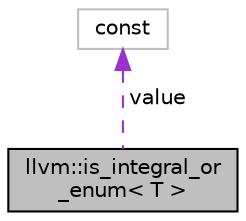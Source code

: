 digraph "llvm::is_integral_or_enum&lt; T &gt;"
{
 // LATEX_PDF_SIZE
  bgcolor="transparent";
  edge [fontname="Helvetica",fontsize="10",labelfontname="Helvetica",labelfontsize="10"];
  node [fontname="Helvetica",fontsize="10",shape=record];
  Node1 [label="llvm::is_integral_or\l_enum\< T \>",height=0.2,width=0.4,color="black", fillcolor="grey75", style="filled", fontcolor="black",tooltip="Metafunction that determines whether the given type is either an integral type or an enumeration type..."];
  Node2 -> Node1 [dir="back",color="darkorchid3",fontsize="10",style="dashed",label=" value" ,fontname="Helvetica"];
  Node2 [label="const",height=0.2,width=0.4,color="grey75",tooltip=" "];
}

